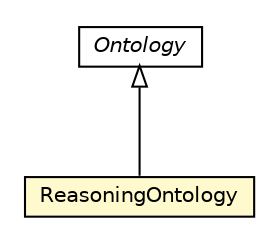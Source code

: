 #!/usr/local/bin/dot
#
# Class diagram 
# Generated by UMLGraph version R5_6-24-gf6e263 (http://www.umlgraph.org/)
#

digraph G {
	edge [fontname="Helvetica",fontsize=10,labelfontname="Helvetica",labelfontsize=10];
	node [fontname="Helvetica",fontsize=10,shape=plaintext];
	nodesep=0.25;
	ranksep=0.5;
	// org.universAAL.ontology.reasoner.ReasoningOntology
	c311338 [label=<<table title="org.universAAL.ontology.reasoner.ReasoningOntology" border="0" cellborder="1" cellspacing="0" cellpadding="2" port="p" bgcolor="lemonChiffon" href="./ReasoningOntology.html">
		<tr><td><table border="0" cellspacing="0" cellpadding="1">
<tr><td align="center" balign="center"> ReasoningOntology </td></tr>
		</table></td></tr>
		</table>>, URL="./ReasoningOntology.html", fontname="Helvetica", fontcolor="black", fontsize=10.0];
	//org.universAAL.ontology.reasoner.ReasoningOntology extends org.universAAL.middleware.owl.Ontology
	c311405:p -> c311338:p [dir=back,arrowtail=empty];
	// org.universAAL.middleware.owl.Ontology
	c311405 [label=<<table title="org.universAAL.middleware.owl.Ontology" border="0" cellborder="1" cellspacing="0" cellpadding="2" port="p" href="http://java.sun.com/j2se/1.4.2/docs/api/org/universAAL/middleware/owl/Ontology.html">
		<tr><td><table border="0" cellspacing="0" cellpadding="1">
<tr><td align="center" balign="center"><font face="Helvetica-Oblique"> Ontology </font></td></tr>
		</table></td></tr>
		</table>>, URL="http://java.sun.com/j2se/1.4.2/docs/api/org/universAAL/middleware/owl/Ontology.html", fontname="Helvetica", fontcolor="black", fontsize=10.0];
}

